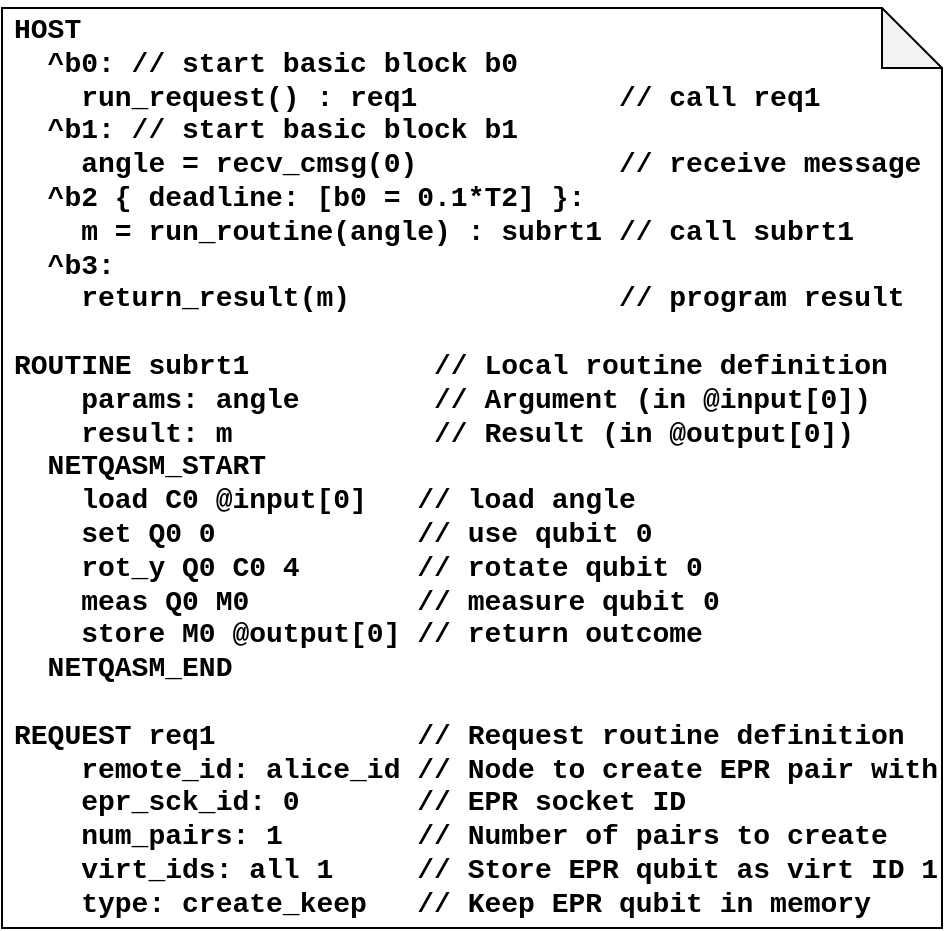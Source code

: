 <mxfile scale="12" border="0">
    <diagram id="onPE2q2T_AtgtWYA5ePx" name="Page-1">
        <mxGraphModel dx="540" dy="384" grid="1" gridSize="10" guides="1" tooltips="1" connect="1" arrows="1" fold="1" page="1" pageScale="1" pageWidth="850" pageHeight="1100" math="0" shadow="0">
            <root>
                <mxCell id="0"/>
                <mxCell id="1" parent="0"/>
                <mxCell id="3" value="" style="shape=note;whiteSpace=wrap;html=1;backgroundOutline=1;darkOpacity=0.05;" parent="1" vertex="1">
                    <mxGeometry x="80" y="80" width="470" height="460" as="geometry"/>
                </mxCell>
                <mxCell id="4" value="&lt;b style=&quot;font-size: 14px;&quot;&gt;HOST&lt;br style=&quot;font-size: 14px;&quot;&gt;&amp;nbsp; ^b0: // start basic block b0&lt;br style=&quot;font-size: 14px;&quot;&gt;&lt;span style=&quot;color: rgb(0, 0, 0); font-size: 14px; font-style: normal; font-variant-ligatures: normal; font-variant-caps: normal; letter-spacing: normal; orphans: 2; text-indent: 0px; text-transform: none; widows: 2; word-spacing: 0px; -webkit-text-stroke-width: 0px; text-decoration-thickness: initial; text-decoration-style: initial; text-decoration-color: initial; float: none; display: inline !important;&quot;&gt;&amp;nbsp; &amp;nbsp; run_request() : req1&lt;span style=&quot;white-space: pre; font-size: 14px;&quot;&gt;&#9;&lt;/span&gt;&amp;nbsp; &amp;nbsp; // call req1&lt;br style=&quot;font-size: 14px;&quot;&gt;&lt;/span&gt;&amp;nbsp; ^b1: // start basic block b1&lt;br style=&quot;border-color: var(--border-color); color: rgb(0, 0, 0); font-size: 14px; font-style: normal; font-variant-ligatures: normal; font-variant-caps: normal; letter-spacing: normal; orphans: 2; text-indent: 0px; text-transform: none; widows: 2; word-spacing: 0px; -webkit-text-stroke-width: 0px; text-decoration-thickness: initial; text-decoration-style: initial; text-decoration-color: initial;&quot;&gt;&lt;span style=&quot;color: rgb(0, 0, 0); font-size: 14px; font-style: normal; font-variant-ligatures: normal; font-variant-caps: normal; letter-spacing: normal; orphans: 2; text-indent: 0px; text-transform: none; widows: 2; word-spacing: 0px; -webkit-text-stroke-width: 0px; text-decoration-thickness: initial; text-decoration-style: initial; text-decoration-color: initial; float: none; display: inline !important;&quot;&gt;&amp;nbsp; &amp;nbsp; angle = recv_cmsg(0)&amp;nbsp; &amp;nbsp; &amp;nbsp; &amp;nbsp; &amp;nbsp; &amp;nbsp; // receive message&lt;br style=&quot;font-size: 14px;&quot;&gt;&lt;/span&gt;&amp;nbsp; ^b2 { deadline: [b0 = 0.1*T2] }:&amp;nbsp;&lt;br style=&quot;border-color: var(--border-color); color: rgb(0, 0, 0); font-size: 14px; font-style: normal; font-variant-ligatures: normal; font-variant-caps: normal; letter-spacing: normal; orphans: 2; text-indent: 0px; text-transform: none; widows: 2; word-spacing: 0px; -webkit-text-stroke-width: 0px; text-decoration-thickness: initial; text-decoration-style: initial; text-decoration-color: initial;&quot;&gt;&lt;span style=&quot;color: rgb(0, 0, 0); font-size: 14px; font-style: normal; font-variant-ligatures: normal; font-variant-caps: normal; letter-spacing: normal; orphans: 2; text-indent: 0px; text-transform: none; widows: 2; word-spacing: 0px; -webkit-text-stroke-width: 0px; text-decoration-thickness: initial; text-decoration-style: initial; text-decoration-color: initial; float: none; display: inline !important;&quot;&gt;&amp;nbsp; &amp;nbsp; m = run_routine(angle) : subrt1 // call subrt1&lt;br style=&quot;font-size: 14px;&quot;&gt;&amp;nbsp; ^b3:&lt;br style=&quot;font-size: 14px;&quot;&gt;&lt;/span&gt;&amp;nbsp; &amp;nbsp; return_result(m)&amp;nbsp; &amp;nbsp; &amp;nbsp; &amp;nbsp; &amp;nbsp; &amp;nbsp; &amp;nbsp; &amp;nbsp; // program result&lt;br style=&quot;border-color: var(--border-color); color: rgb(0, 0, 0); font-size: 14px; font-style: normal; font-variant-ligatures: normal; font-variant-caps: normal; letter-spacing: normal; orphans: 2; text-indent: 0px; text-transform: none; widows: 2; word-spacing: 0px; -webkit-text-stroke-width: 0px; text-decoration-thickness: initial; text-decoration-style: initial; text-decoration-color: initial;&quot;&gt;&lt;br style=&quot;border-color: var(--border-color); color: rgb(0, 0, 0); font-size: 14px; font-style: normal; font-variant-ligatures: normal; font-variant-caps: normal; letter-spacing: normal; orphans: 2; text-indent: 0px; text-transform: none; widows: 2; word-spacing: 0px; -webkit-text-stroke-width: 0px; text-decoration-thickness: initial; text-decoration-style: initial; text-decoration-color: initial;&quot;&gt;&lt;span style=&quot;color: rgb(0, 0, 0); font-size: 14px; font-style: normal; font-variant-ligatures: normal; font-variant-caps: normal; letter-spacing: normal; orphans: 2; text-indent: 0px; text-transform: none; widows: 2; word-spacing: 0px; -webkit-text-stroke-width: 0px; text-decoration-thickness: initial; text-decoration-style: initial; text-decoration-color: initial; float: none; display: inline !important;&quot;&gt;ROUTINE subrt1&amp;nbsp; &amp;nbsp; &amp;nbsp; &amp;nbsp; &amp;nbsp; &amp;nbsp;// Local routine definition&lt;/span&gt;&lt;br style=&quot;border-color: var(--border-color); color: rgb(0, 0, 0); font-size: 14px; font-style: normal; font-variant-ligatures: normal; font-variant-caps: normal; letter-spacing: normal; orphans: 2; text-indent: 0px; text-transform: none; widows: 2; word-spacing: 0px; -webkit-text-stroke-width: 0px; text-decoration-thickness: initial; text-decoration-style: initial; text-decoration-color: initial;&quot;&gt;&lt;span style=&quot;color: rgb(0, 0, 0); font-size: 14px; font-style: normal; font-variant-ligatures: normal; font-variant-caps: normal; letter-spacing: normal; orphans: 2; text-indent: 0px; text-transform: none; widows: 2; word-spacing: 0px; -webkit-text-stroke-width: 0px; text-decoration-thickness: initial; text-decoration-style: initial; text-decoration-color: initial; float: none; display: inline !important;&quot;&gt;&amp;nbsp; &amp;nbsp; params: angle&amp;nbsp; &amp;nbsp; &amp;nbsp; &amp;nbsp; // Argument (in @input[0])&lt;br style=&quot;font-size: 14px;&quot;&gt;&amp;nbsp; &amp;nbsp; result: m&amp;nbsp; &amp;nbsp; &amp;nbsp; &amp;nbsp; &amp;nbsp; &amp;nbsp; // Result (in @output[0])&lt;br style=&quot;font-size: 14px;&quot;&gt;&lt;/span&gt;&amp;nbsp; NETQASM_START&lt;br style=&quot;font-size: 14px;&quot;&gt;&amp;nbsp; &amp;nbsp; load C0 @input[0]&amp;nbsp; &amp;nbsp;// load angle&lt;br style=&quot;font-size: 14px;&quot;&gt;&amp;nbsp; &amp;nbsp; set Q0 0&amp;nbsp; &amp;nbsp; &amp;nbsp; &amp;nbsp; &amp;nbsp; &amp;nbsp; // use qubit 0&lt;br style=&quot;font-size: 14px;&quot;&gt;&amp;nbsp; &amp;nbsp; rot_y Q0 C0 4&amp;nbsp; &amp;nbsp; &amp;nbsp; &amp;nbsp;// rotate qubit 0&lt;br style=&quot;font-size: 14px;&quot;&gt;&amp;nbsp; &amp;nbsp; meas Q0 M0&amp;nbsp; &amp;nbsp; &amp;nbsp; &amp;nbsp; &amp;nbsp; // measure qubit 0&lt;br style=&quot;font-size: 14px;&quot;&gt;&amp;nbsp; &amp;nbsp; store M0 @output[0] // return outcome&lt;br style=&quot;font-size: 14px;&quot;&gt;&amp;nbsp; NETQASM_END&lt;br style=&quot;font-size: 14px;&quot;&gt;&lt;br style=&quot;font-size: 14px;&quot;&gt;REQUEST req1&amp;nbsp; &amp;nbsp; &amp;nbsp; &amp;nbsp; &amp;nbsp; &amp;nbsp; // Request routine definition&lt;br style=&quot;font-size: 14px;&quot;&gt;&amp;nbsp; &amp;nbsp; remote_id: alice_id // Node to create EPR pair with&lt;br style=&quot;font-size: 14px;&quot;&gt;&amp;nbsp; &amp;nbsp; epr_sck_id: 0&amp;nbsp; &amp;nbsp; &amp;nbsp; &amp;nbsp;// EPR socket ID&lt;br style=&quot;font-size: 14px;&quot;&gt;&amp;nbsp; &amp;nbsp; num_pairs: 1&amp;nbsp; &amp;nbsp; &amp;nbsp; &amp;nbsp; // Number of pairs to create&lt;br style=&quot;font-size: 14px;&quot;&gt;&amp;nbsp; &amp;nbsp; virt_ids: all 1&amp;nbsp; &amp;nbsp; &amp;nbsp;// Store EPR qubit as virt ID 1&lt;br style=&quot;font-size: 14px;&quot;&gt;&amp;nbsp; &amp;nbsp; type: create_keep&amp;nbsp; &amp;nbsp;// Keep EPR qubit in memory&lt;/b&gt;" style="text;html=1;strokeColor=none;fillColor=none;align=left;verticalAlign=top;whiteSpace=wrap;rounded=0;fontFamily=Courier New;fontSize=14;labelBackgroundColor=none;" parent="1" vertex="1">
                    <mxGeometry x="84" y="76" width="465" height="460" as="geometry"/>
                </mxCell>
            </root>
        </mxGraphModel>
    </diagram>
</mxfile>
